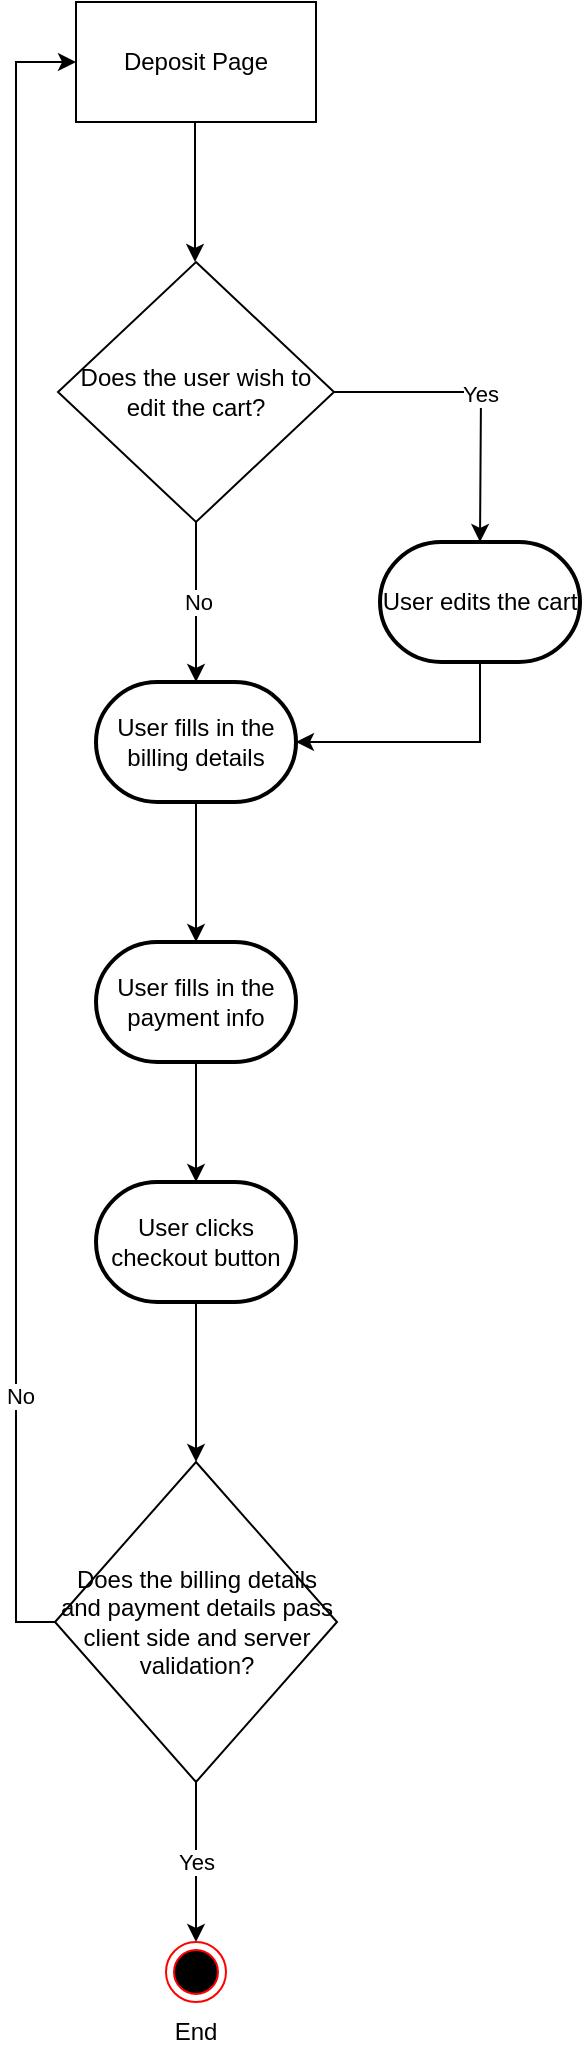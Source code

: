 <mxfile version="20.2.3" type="device"><diagram id="7TfPX9luW067AsjnDoWV" name="Page-1"><mxGraphModel dx="1216" dy="754" grid="1" gridSize="10" guides="1" tooltips="1" connect="1" arrows="1" fold="1" page="1" pageScale="1" pageWidth="850" pageHeight="1100" math="0" shadow="0"><root><mxCell id="0"/><mxCell id="1" parent="0"/><mxCell id="2_MF3IeBvTn8j6uYYDOy-4" style="edgeStyle=orthogonalEdgeStyle;rounded=0;orthogonalLoop=1;jettySize=auto;html=1;entryX=0.5;entryY=0;entryDx=0;entryDy=0;entryPerimeter=0;" edge="1" parent="1" source="2_MF3IeBvTn8j6uYYDOy-3"><mxGeometry relative="1" as="geometry"><mxPoint x="437.5" y="160" as="targetPoint"/></mxGeometry></mxCell><mxCell id="2_MF3IeBvTn8j6uYYDOy-3" value="Deposit Page" style="rounded=0;whiteSpace=wrap;html=1;" vertex="1" parent="1"><mxGeometry x="378" y="30" width="120" height="60" as="geometry"/></mxCell><mxCell id="2_MF3IeBvTn8j6uYYDOy-6" value="No" style="edgeStyle=orthogonalEdgeStyle;rounded=0;orthogonalLoop=1;jettySize=auto;html=1;" edge="1" parent="1" source="2_MF3IeBvTn8j6uYYDOy-5"><mxGeometry relative="1" as="geometry"><mxPoint x="438" y="370" as="targetPoint"/></mxGeometry></mxCell><mxCell id="2_MF3IeBvTn8j6uYYDOy-23" value="Yes" style="edgeStyle=orthogonalEdgeStyle;rounded=0;orthogonalLoop=1;jettySize=auto;html=1;" edge="1" parent="1" source="2_MF3IeBvTn8j6uYYDOy-5"><mxGeometry relative="1" as="geometry"><mxPoint x="580" y="300" as="targetPoint"/></mxGeometry></mxCell><mxCell id="2_MF3IeBvTn8j6uYYDOy-5" value="&lt;div style=&quot;&quot;&gt;&lt;span style=&quot;background-color: initial;&quot;&gt;Does the user wish to edit the cart?&lt;/span&gt;&lt;/div&gt;" style="rhombus;whiteSpace=wrap;html=1;align=center;" vertex="1" parent="1"><mxGeometry x="369" y="160" width="138" height="130" as="geometry"/></mxCell><mxCell id="2_MF3IeBvTn8j6uYYDOy-10" style="edgeStyle=orthogonalEdgeStyle;rounded=0;orthogonalLoop=1;jettySize=auto;html=1;" edge="1" parent="1" source="2_MF3IeBvTn8j6uYYDOy-8" target="2_MF3IeBvTn8j6uYYDOy-9"><mxGeometry relative="1" as="geometry"/></mxCell><mxCell id="2_MF3IeBvTn8j6uYYDOy-8" value="User fills in the billing details" style="strokeWidth=2;html=1;shape=mxgraph.flowchart.terminator;whiteSpace=wrap;" vertex="1" parent="1"><mxGeometry x="388" y="370" width="100" height="60" as="geometry"/></mxCell><mxCell id="2_MF3IeBvTn8j6uYYDOy-20" style="edgeStyle=orthogonalEdgeStyle;rounded=0;orthogonalLoop=1;jettySize=auto;html=1;entryX=0.5;entryY=0;entryDx=0;entryDy=0;entryPerimeter=0;" edge="1" parent="1" source="2_MF3IeBvTn8j6uYYDOy-9" target="2_MF3IeBvTn8j6uYYDOy-19"><mxGeometry relative="1" as="geometry"/></mxCell><mxCell id="2_MF3IeBvTn8j6uYYDOy-9" value="User fills in the payment info" style="strokeWidth=2;html=1;shape=mxgraph.flowchart.terminator;whiteSpace=wrap;" vertex="1" parent="1"><mxGeometry x="388" y="500" width="100" height="60" as="geometry"/></mxCell><mxCell id="2_MF3IeBvTn8j6uYYDOy-15" style="edgeStyle=orthogonalEdgeStyle;rounded=0;orthogonalLoop=1;jettySize=auto;html=1;entryX=0;entryY=0.5;entryDx=0;entryDy=0;exitX=0;exitY=0.5;exitDx=0;exitDy=0;" edge="1" parent="1" source="2_MF3IeBvTn8j6uYYDOy-12" target="2_MF3IeBvTn8j6uYYDOy-3"><mxGeometry relative="1" as="geometry"><Array as="points"><mxPoint x="348" y="840"/><mxPoint x="348" y="60"/></Array></mxGeometry></mxCell><mxCell id="2_MF3IeBvTn8j6uYYDOy-16" value="No" style="edgeLabel;html=1;align=center;verticalAlign=middle;resizable=0;points=[];" vertex="1" connectable="0" parent="2_MF3IeBvTn8j6uYYDOy-15"><mxGeometry x="-0.68" y="-2" relative="1" as="geometry"><mxPoint as="offset"/></mxGeometry></mxCell><mxCell id="2_MF3IeBvTn8j6uYYDOy-22" value="Yes" style="edgeStyle=orthogonalEdgeStyle;rounded=0;orthogonalLoop=1;jettySize=auto;html=1;entryX=0.5;entryY=0;entryDx=0;entryDy=0;" edge="1" parent="1" source="2_MF3IeBvTn8j6uYYDOy-12" target="2_MF3IeBvTn8j6uYYDOy-17"><mxGeometry relative="1" as="geometry"/></mxCell><mxCell id="2_MF3IeBvTn8j6uYYDOy-12" value="&lt;div style=&quot;&quot;&gt;&lt;span style=&quot;background-color: initial;&quot;&gt;Does the billing details and payment details pass client side and server validation?&lt;/span&gt;&lt;/div&gt;" style="rhombus;whiteSpace=wrap;html=1;align=center;" vertex="1" parent="1"><mxGeometry x="367.5" y="760" width="141" height="160" as="geometry"/></mxCell><mxCell id="2_MF3IeBvTn8j6uYYDOy-17" value="" style="ellipse;html=1;shape=endState;fillColor=#000000;strokeColor=#ff0000;" vertex="1" parent="1"><mxGeometry x="423" y="1000" width="30" height="30" as="geometry"/></mxCell><mxCell id="2_MF3IeBvTn8j6uYYDOy-18" value="End" style="text;html=1;strokeColor=none;fillColor=none;align=center;verticalAlign=middle;whiteSpace=wrap;rounded=0;" vertex="1" parent="1"><mxGeometry x="408" y="1030" width="60" height="30" as="geometry"/></mxCell><mxCell id="2_MF3IeBvTn8j6uYYDOy-21" style="edgeStyle=orthogonalEdgeStyle;rounded=0;orthogonalLoop=1;jettySize=auto;html=1;entryX=0.5;entryY=0;entryDx=0;entryDy=0;" edge="1" parent="1" source="2_MF3IeBvTn8j6uYYDOy-19" target="2_MF3IeBvTn8j6uYYDOy-12"><mxGeometry relative="1" as="geometry"/></mxCell><mxCell id="2_MF3IeBvTn8j6uYYDOy-19" value="User clicks checkout button" style="strokeWidth=2;html=1;shape=mxgraph.flowchart.terminator;whiteSpace=wrap;" vertex="1" parent="1"><mxGeometry x="388" y="620" width="100" height="60" as="geometry"/></mxCell><mxCell id="2_MF3IeBvTn8j6uYYDOy-26" style="edgeStyle=orthogonalEdgeStyle;rounded=0;orthogonalLoop=1;jettySize=auto;html=1;entryX=1;entryY=0.5;entryDx=0;entryDy=0;entryPerimeter=0;" edge="1" parent="1" source="2_MF3IeBvTn8j6uYYDOy-24" target="2_MF3IeBvTn8j6uYYDOy-8"><mxGeometry relative="1" as="geometry"><Array as="points"><mxPoint x="580" y="400"/></Array></mxGeometry></mxCell><mxCell id="2_MF3IeBvTn8j6uYYDOy-24" value="User edits the cart" style="strokeWidth=2;html=1;shape=mxgraph.flowchart.terminator;whiteSpace=wrap;" vertex="1" parent="1"><mxGeometry x="530" y="300" width="100" height="60" as="geometry"/></mxCell></root></mxGraphModel></diagram></mxfile>